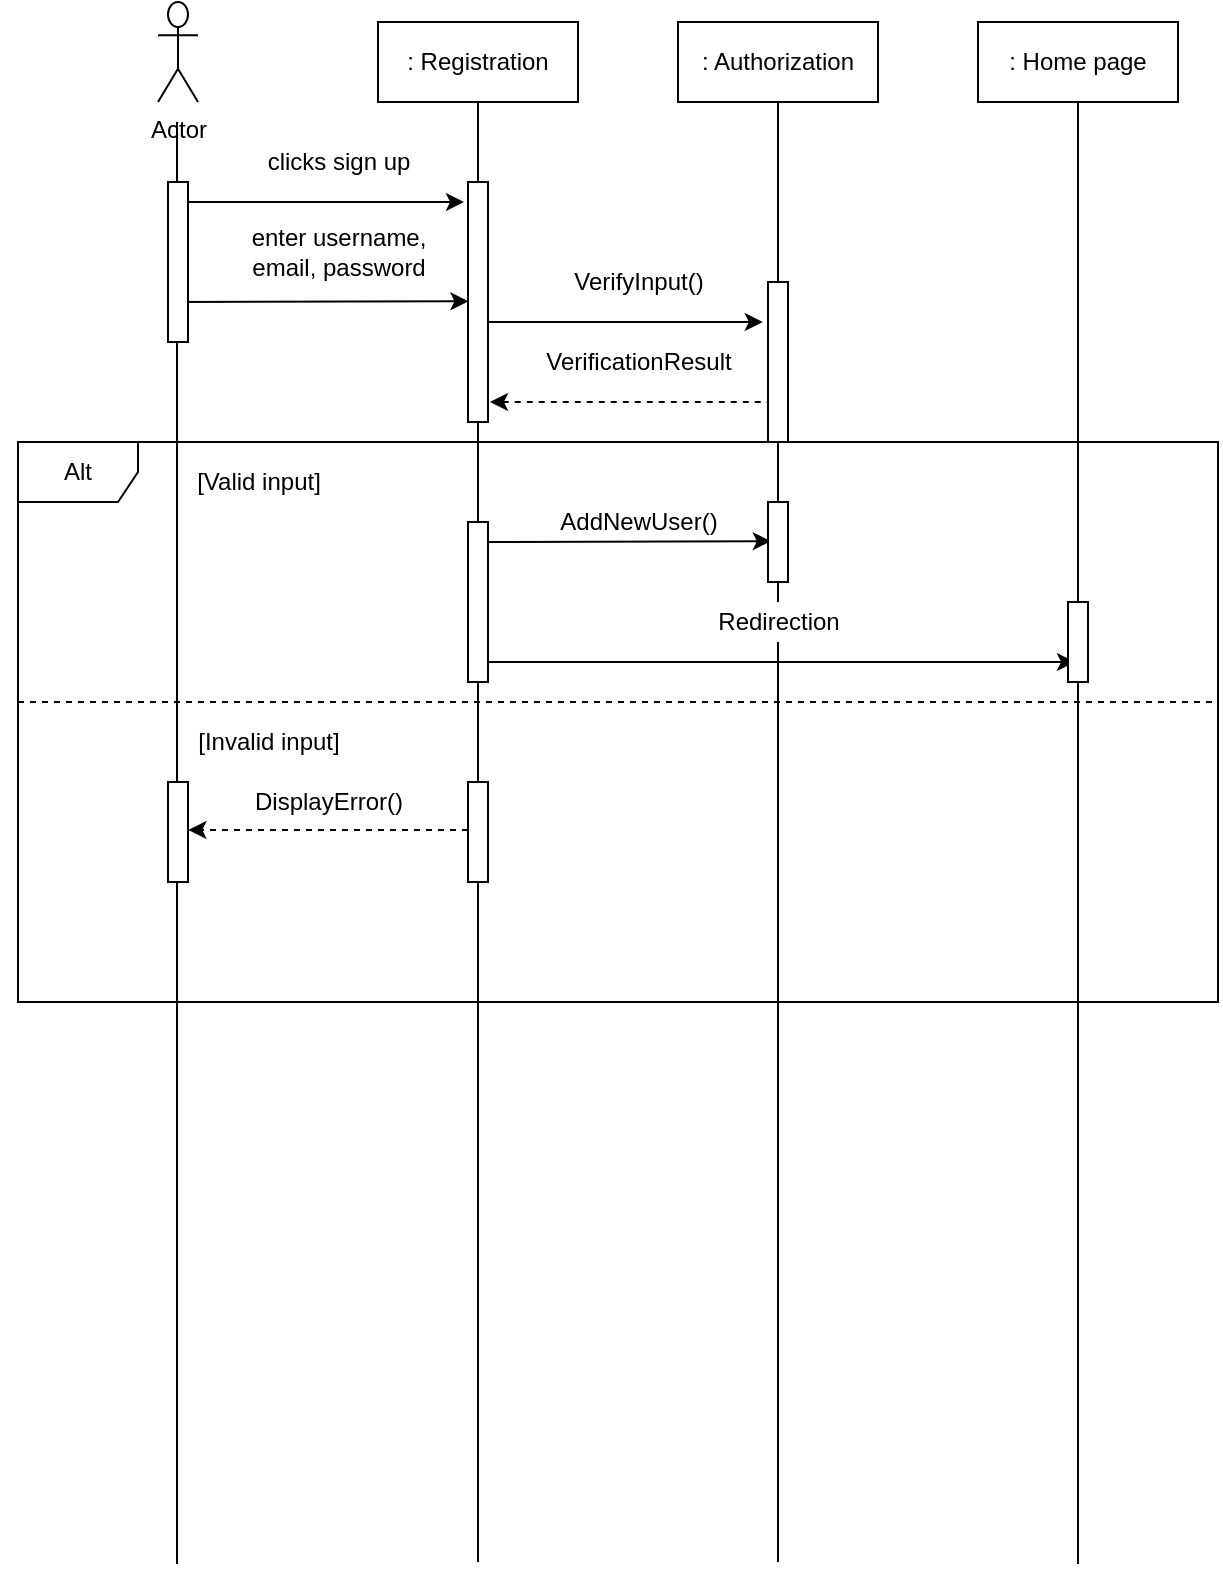<mxfile version="14.9.6" type="github">
  <diagram id="KVyobn4MKq_wzE25j2QP" name="Page-1">
    <mxGraphModel dx="1888" dy="548" grid="1" gridSize="10" guides="1" tooltips="1" connect="1" arrows="1" fold="1" page="1" pageScale="1" pageWidth="850" pageHeight="1100" math="0" shadow="0">
      <root>
        <mxCell id="0" />
        <mxCell id="1" parent="0" />
        <mxCell id="5s0amOLIgiW-mHHW7Yh0-15" style="edgeStyle=orthogonalEdgeStyle;rounded=0;orthogonalLoop=1;jettySize=auto;html=1;endArrow=none;endFill=0;" edge="1" parent="1">
          <mxGeometry relative="1" as="geometry">
            <mxPoint x="79.5" y="790" as="targetPoint" />
            <mxPoint x="79.5" y="120" as="sourcePoint" />
            <Array as="points">
              <mxPoint x="79.5" y="841" />
            </Array>
          </mxGeometry>
        </mxCell>
        <mxCell id="5s0amOLIgiW-mHHW7Yh0-1" value="Actor" style="shape=umlActor;verticalLabelPosition=bottom;verticalAlign=top;html=1;outlineConnect=0;" vertex="1" parent="1">
          <mxGeometry x="70" y="60" width="20" height="50" as="geometry" />
        </mxCell>
        <mxCell id="5s0amOLIgiW-mHHW7Yh0-12" style="edgeStyle=orthogonalEdgeStyle;rounded=0;orthogonalLoop=1;jettySize=auto;html=1;endArrow=none;endFill=0;" edge="1" parent="1" source="5s0amOLIgiW-mHHW7Yh0-2">
          <mxGeometry relative="1" as="geometry">
            <mxPoint x="230" y="840" as="targetPoint" />
          </mxGeometry>
        </mxCell>
        <mxCell id="5s0amOLIgiW-mHHW7Yh0-2" value=": Registration" style="rounded=0;whiteSpace=wrap;html=1;" vertex="1" parent="1">
          <mxGeometry x="180" y="70" width="100" height="40" as="geometry" />
        </mxCell>
        <mxCell id="5s0amOLIgiW-mHHW7Yh0-14" style="edgeStyle=orthogonalEdgeStyle;rounded=0;orthogonalLoop=1;jettySize=auto;html=1;endArrow=none;endFill=0;" edge="1" parent="1" source="5s0amOLIgiW-mHHW7Yh0-9">
          <mxGeometry relative="1" as="geometry">
            <mxPoint x="530" y="841" as="targetPoint" />
            <Array as="points">
              <mxPoint x="530" y="841" />
            </Array>
          </mxGeometry>
        </mxCell>
        <mxCell id="5s0amOLIgiW-mHHW7Yh0-9" value=": Home page" style="rounded=0;whiteSpace=wrap;html=1;" vertex="1" parent="1">
          <mxGeometry x="480" y="70" width="100" height="40" as="geometry" />
        </mxCell>
        <mxCell id="5s0amOLIgiW-mHHW7Yh0-13" style="edgeStyle=orthogonalEdgeStyle;rounded=0;orthogonalLoop=1;jettySize=auto;html=1;endArrow=none;endFill=0;" edge="1" parent="1" source="5s0amOLIgiW-mHHW7Yh0-10">
          <mxGeometry relative="1" as="geometry">
            <mxPoint x="380" y="840" as="targetPoint" />
          </mxGeometry>
        </mxCell>
        <mxCell id="5s0amOLIgiW-mHHW7Yh0-10" value=": Authorization" style="rounded=0;whiteSpace=wrap;html=1;" vertex="1" parent="1">
          <mxGeometry x="330" y="70" width="100" height="40" as="geometry" />
        </mxCell>
        <mxCell id="5s0amOLIgiW-mHHW7Yh0-16" value="" style="endArrow=classic;html=1;" edge="1" parent="1">
          <mxGeometry width="50" height="50" relative="1" as="geometry">
            <mxPoint x="80" y="160" as="sourcePoint" />
            <mxPoint x="223" y="160" as="targetPoint" />
          </mxGeometry>
        </mxCell>
        <mxCell id="5s0amOLIgiW-mHHW7Yh0-17" value="" style="endArrow=classic;html=1;entryX=0.02;entryY=0.497;entryDx=0;entryDy=0;entryPerimeter=0;" edge="1" parent="1" target="5s0amOLIgiW-mHHW7Yh0-39">
          <mxGeometry width="50" height="50" relative="1" as="geometry">
            <mxPoint x="80" y="210" as="sourcePoint" />
            <mxPoint x="230" y="210" as="targetPoint" />
          </mxGeometry>
        </mxCell>
        <mxCell id="5s0amOLIgiW-mHHW7Yh0-18" value="" style="endArrow=none;html=1;startArrow=classic;startFill=1;endFill=0;dashed=1;" edge="1" parent="1">
          <mxGeometry width="50" height="50" relative="1" as="geometry">
            <mxPoint x="236" y="260" as="sourcePoint" />
            <mxPoint x="380" y="260" as="targetPoint" />
          </mxGeometry>
        </mxCell>
        <mxCell id="5s0amOLIgiW-mHHW7Yh0-20" value="" style="endArrow=classic;html=1;entryX=-0.26;entryY=0.25;entryDx=0;entryDy=0;entryPerimeter=0;" edge="1" parent="1" target="5s0amOLIgiW-mHHW7Yh0-40">
          <mxGeometry width="50" height="50" relative="1" as="geometry">
            <mxPoint x="230" y="220" as="sourcePoint" />
            <mxPoint x="380" y="220" as="targetPoint" />
          </mxGeometry>
        </mxCell>
        <mxCell id="5s0amOLIgiW-mHHW7Yh0-21" value="clicks sign up" style="text;html=1;align=center;verticalAlign=middle;resizable=0;points=[];autosize=1;strokeColor=none;" vertex="1" parent="1">
          <mxGeometry x="115" y="130" width="90" height="20" as="geometry" />
        </mxCell>
        <mxCell id="5s0amOLIgiW-mHHW7Yh0-22" value="enter username,&lt;br&gt;email, password" style="text;html=1;align=center;verticalAlign=middle;resizable=0;points=[];autosize=1;strokeColor=none;" vertex="1" parent="1">
          <mxGeometry x="110" y="170" width="100" height="30" as="geometry" />
        </mxCell>
        <mxCell id="5s0amOLIgiW-mHHW7Yh0-23" value="VerifyInput()" style="text;html=1;align=center;verticalAlign=middle;resizable=0;points=[];autosize=1;strokeColor=none;" vertex="1" parent="1">
          <mxGeometry x="270" y="190" width="80" height="20" as="geometry" />
        </mxCell>
        <mxCell id="5s0amOLIgiW-mHHW7Yh0-24" value="VerificationResult" style="text;html=1;align=center;verticalAlign=middle;resizable=0;points=[];autosize=1;strokeColor=none;" vertex="1" parent="1">
          <mxGeometry x="255" y="230" width="110" height="20" as="geometry" />
        </mxCell>
        <mxCell id="5s0amOLIgiW-mHHW7Yh0-25" value="" style="endArrow=classic;html=1;entryX=0.14;entryY=0.49;entryDx=0;entryDy=0;entryPerimeter=0;" edge="1" parent="1" target="5s0amOLIgiW-mHHW7Yh0-41">
          <mxGeometry width="50" height="50" relative="1" as="geometry">
            <mxPoint x="230" y="330" as="sourcePoint" />
            <mxPoint x="380" y="330" as="targetPoint" />
          </mxGeometry>
        </mxCell>
        <mxCell id="5s0amOLIgiW-mHHW7Yh0-32" value="[Valid input]" style="text;html=1;align=center;verticalAlign=middle;resizable=0;points=[];autosize=1;strokeColor=none;" vertex="1" parent="1">
          <mxGeometry x="80" y="290" width="80" height="20" as="geometry" />
        </mxCell>
        <mxCell id="5s0amOLIgiW-mHHW7Yh0-33" value="AddNewUser()" style="text;html=1;align=center;verticalAlign=middle;resizable=0;points=[];autosize=1;strokeColor=none;" vertex="1" parent="1">
          <mxGeometry x="265" y="310" width="90" height="20" as="geometry" />
        </mxCell>
        <mxCell id="5s0amOLIgiW-mHHW7Yh0-35" value="" style="endArrow=classic;html=1;" edge="1" parent="1">
          <mxGeometry width="50" height="50" relative="1" as="geometry">
            <mxPoint x="231.5" y="390" as="sourcePoint" />
            <mxPoint x="528.5" y="390" as="targetPoint" />
          </mxGeometry>
        </mxCell>
        <mxCell id="5s0amOLIgiW-mHHW7Yh0-36" value="Redirection" style="text;html=1;align=center;verticalAlign=middle;resizable=0;points=[];autosize=1;fillColor=#ffffff;" vertex="1" parent="1">
          <mxGeometry x="340" y="360" width="80" height="20" as="geometry" />
        </mxCell>
        <mxCell id="5s0amOLIgiW-mHHW7Yh0-38" value="" style="html=1;points=[];perimeter=orthogonalPerimeter;fillColor=#ffffff;" vertex="1" parent="1">
          <mxGeometry x="75" y="150" width="10" height="80" as="geometry" />
        </mxCell>
        <mxCell id="5s0amOLIgiW-mHHW7Yh0-39" value="" style="html=1;points=[];perimeter=orthogonalPerimeter;fillColor=#ffffff;" vertex="1" parent="1">
          <mxGeometry x="225" y="150" width="10" height="120" as="geometry" />
        </mxCell>
        <mxCell id="5s0amOLIgiW-mHHW7Yh0-40" value="" style="html=1;points=[];perimeter=orthogonalPerimeter;fillColor=#ffffff;" vertex="1" parent="1">
          <mxGeometry x="375" y="200" width="10" height="80" as="geometry" />
        </mxCell>
        <mxCell id="5s0amOLIgiW-mHHW7Yh0-41" value="" style="html=1;points=[];perimeter=orthogonalPerimeter;fillColor=#ffffff;" vertex="1" parent="1">
          <mxGeometry x="375" y="310" width="10" height="40" as="geometry" />
        </mxCell>
        <mxCell id="5s0amOLIgiW-mHHW7Yh0-42" value="" style="html=1;points=[];perimeter=orthogonalPerimeter;fillColor=#ffffff;" vertex="1" parent="1">
          <mxGeometry x="225" y="320" width="10" height="80" as="geometry" />
        </mxCell>
        <mxCell id="5s0amOLIgiW-mHHW7Yh0-43" value="" style="html=1;points=[];perimeter=orthogonalPerimeter;fillColor=#ffffff;" vertex="1" parent="1">
          <mxGeometry x="525" y="360" width="10" height="40" as="geometry" />
        </mxCell>
        <mxCell id="5s0amOLIgiW-mHHW7Yh0-45" value="[Invalid input]" style="text;html=1;align=center;verticalAlign=middle;resizable=0;points=[];autosize=1;strokeColor=none;" vertex="1" parent="1">
          <mxGeometry x="80" y="420" width="90" height="20" as="geometry" />
        </mxCell>
        <mxCell id="5s0amOLIgiW-mHHW7Yh0-46" value="" style="html=1;points=[];perimeter=orthogonalPerimeter;fillColor=#ffffff;" vertex="1" parent="1">
          <mxGeometry x="75" y="450" width="10" height="50" as="geometry" />
        </mxCell>
        <mxCell id="5s0amOLIgiW-mHHW7Yh0-49" style="edgeStyle=orthogonalEdgeStyle;rounded=0;orthogonalLoop=1;jettySize=auto;html=1;startArrow=none;startFill=0;endArrow=classic;endFill=1;entryX=1.02;entryY=0.48;entryDx=0;entryDy=0;entryPerimeter=0;dashed=1;" edge="1" parent="1" source="5s0amOLIgiW-mHHW7Yh0-47" target="5s0amOLIgiW-mHHW7Yh0-46">
          <mxGeometry relative="1" as="geometry">
            <mxPoint x="90" y="465" as="targetPoint" />
            <Array as="points">
              <mxPoint x="140" y="474" />
              <mxPoint x="140" y="474" />
            </Array>
          </mxGeometry>
        </mxCell>
        <mxCell id="5s0amOLIgiW-mHHW7Yh0-47" value="" style="html=1;points=[];perimeter=orthogonalPerimeter;fillColor=#ffffff;" vertex="1" parent="1">
          <mxGeometry x="225" y="450" width="10" height="50" as="geometry" />
        </mxCell>
        <mxCell id="5s0amOLIgiW-mHHW7Yh0-50" value="DisplayError()" style="text;html=1;align=center;verticalAlign=middle;resizable=0;points=[];autosize=1;strokeColor=none;" vertex="1" parent="1">
          <mxGeometry x="110" y="450" width="90" height="20" as="geometry" />
        </mxCell>
        <mxCell id="5s0amOLIgiW-mHHW7Yh0-52" value="" style="endArrow=open;endFill=1;endSize=12;html=1;" edge="1" parent="1">
          <mxGeometry width="160" relative="1" as="geometry">
            <mxPoint x="5" y="419.5" as="sourcePoint" />
            <mxPoint x="5" y="419.5" as="targetPoint" />
          </mxGeometry>
        </mxCell>
        <mxCell id="5s0amOLIgiW-mHHW7Yh0-54" value="" style="endArrow=none;endFill=0;endSize=12;html=1;dashed=1;" edge="1" parent="1">
          <mxGeometry width="160" relative="1" as="geometry">
            <mxPoint y="410" as="sourcePoint" />
            <mxPoint x="600" y="410" as="targetPoint" />
          </mxGeometry>
        </mxCell>
        <mxCell id="5s0amOLIgiW-mHHW7Yh0-55" value="Alt" style="shape=umlFrame;whiteSpace=wrap;html=1;fillColor=#ffffff;" vertex="1" parent="1">
          <mxGeometry y="280" width="600" height="280" as="geometry" />
        </mxCell>
      </root>
    </mxGraphModel>
  </diagram>
</mxfile>
